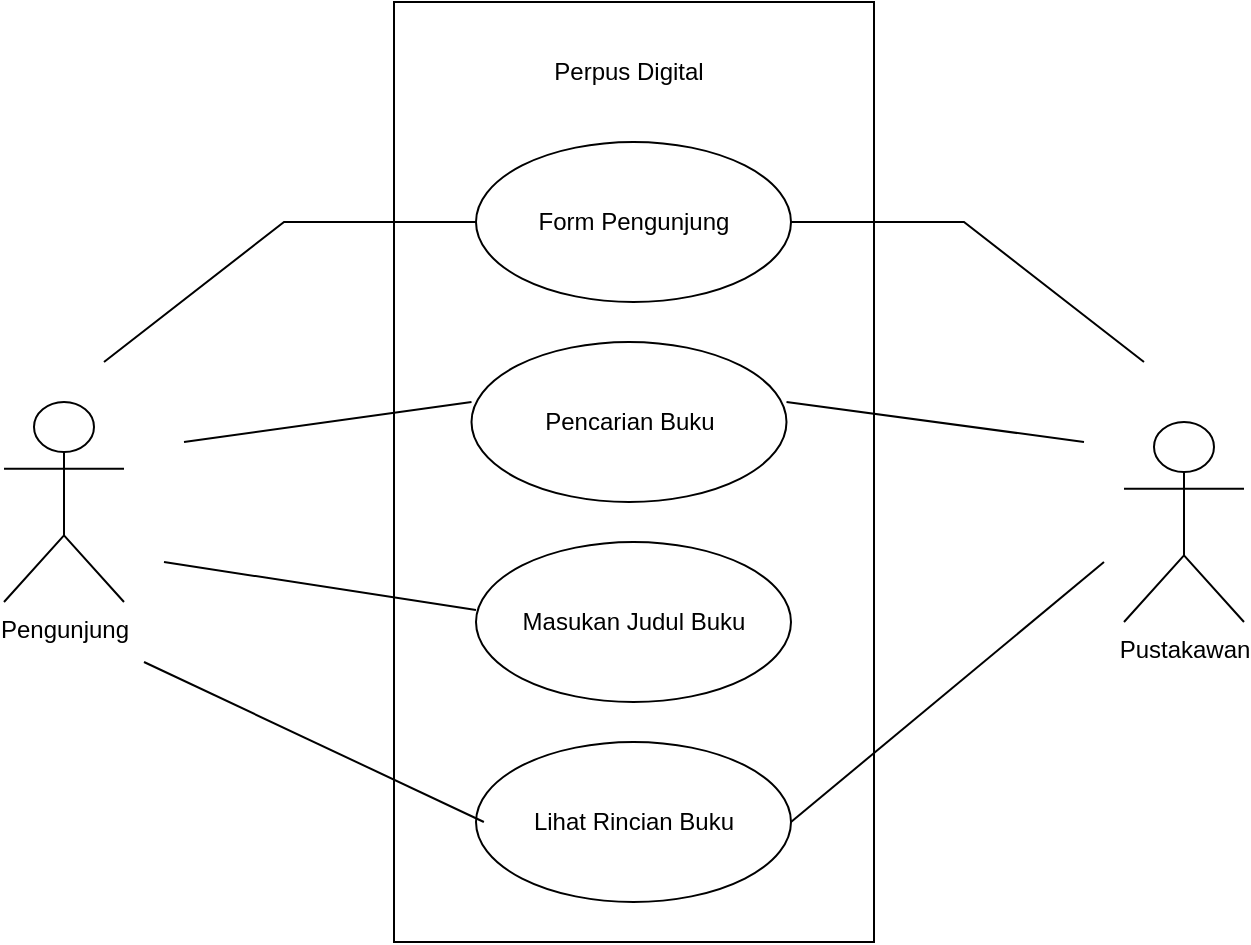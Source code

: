 <mxfile version="23.1.0" type="github">
  <diagram name="Page-1" id="oXxkOIt78vjTuQI7BejQ">
    <mxGraphModel dx="1114" dy="600" grid="1" gridSize="10" guides="1" tooltips="1" connect="1" arrows="1" fold="1" page="1" pageScale="1" pageWidth="850" pageHeight="1100" math="0" shadow="0">
      <root>
        <mxCell id="0" />
        <mxCell id="1" parent="0" />
        <mxCell id="caSLUMRjXra7VOvIVVeD-3" value="" style="rounded=0;whiteSpace=wrap;html=1;direction=south;" vertex="1" parent="1">
          <mxGeometry x="305" y="30" width="240" height="470" as="geometry" />
        </mxCell>
        <mxCell id="caSLUMRjXra7VOvIVVeD-4" value="Perpus Digital" style="text;html=1;strokeColor=none;fillColor=none;align=center;verticalAlign=middle;whiteSpace=wrap;rounded=0;" vertex="1" parent="1">
          <mxGeometry x="380" y="50" width="85" height="30" as="geometry" />
        </mxCell>
        <mxCell id="caSLUMRjXra7VOvIVVeD-5" value="Form Pengunjung" style="ellipse;whiteSpace=wrap;html=1;" vertex="1" parent="1">
          <mxGeometry x="346" y="100" width="157.5" height="80" as="geometry" />
        </mxCell>
        <mxCell id="caSLUMRjXra7VOvIVVeD-6" value="Pencarian Buku" style="ellipse;whiteSpace=wrap;html=1;" vertex="1" parent="1">
          <mxGeometry x="343.75" y="200" width="157.5" height="80" as="geometry" />
        </mxCell>
        <mxCell id="caSLUMRjXra7VOvIVVeD-7" value="Masukan Judul Buku" style="ellipse;whiteSpace=wrap;html=1;" vertex="1" parent="1">
          <mxGeometry x="346" y="300" width="157.5" height="80" as="geometry" />
        </mxCell>
        <mxCell id="caSLUMRjXra7VOvIVVeD-8" value="Lihat Rincian Buku" style="ellipse;whiteSpace=wrap;html=1;" vertex="1" parent="1">
          <mxGeometry x="346" y="400" width="157.5" height="80" as="geometry" />
        </mxCell>
        <mxCell id="caSLUMRjXra7VOvIVVeD-9" value="Pustakawan" style="shape=umlActor;verticalLabelPosition=bottom;verticalAlign=top;html=1;outlineConnect=0;" vertex="1" parent="1">
          <mxGeometry x="670" y="240" width="60" height="100" as="geometry" />
        </mxCell>
        <mxCell id="caSLUMRjXra7VOvIVVeD-12" value="Pengunjung" style="shape=umlActor;verticalLabelPosition=bottom;verticalAlign=top;html=1;outlineConnect=0;" vertex="1" parent="1">
          <mxGeometry x="110" y="230" width="60" height="100" as="geometry" />
        </mxCell>
        <mxCell id="caSLUMRjXra7VOvIVVeD-14" value="" style="endArrow=none;html=1;rounded=0;exitX=1;exitY=0.5;exitDx=0;exitDy=0;" edge="1" parent="1" source="caSLUMRjXra7VOvIVVeD-5">
          <mxGeometry width="50" height="50" relative="1" as="geometry">
            <mxPoint x="500" y="130" as="sourcePoint" />
            <mxPoint x="680" y="210" as="targetPoint" />
            <Array as="points">
              <mxPoint x="590" y="140" />
            </Array>
          </mxGeometry>
        </mxCell>
        <mxCell id="caSLUMRjXra7VOvIVVeD-16" value="" style="endArrow=none;html=1;rounded=0;entryX=0;entryY=0.5;entryDx=0;entryDy=0;" edge="1" parent="1" target="caSLUMRjXra7VOvIVVeD-5">
          <mxGeometry width="50" height="50" relative="1" as="geometry">
            <mxPoint x="160" y="210" as="sourcePoint" />
            <mxPoint x="250" y="120" as="targetPoint" />
            <Array as="points">
              <mxPoint x="250" y="140" />
            </Array>
          </mxGeometry>
        </mxCell>
        <mxCell id="caSLUMRjXra7VOvIVVeD-17" value="" style="endArrow=none;html=1;rounded=0;entryX=0.04;entryY=0.625;entryDx=0;entryDy=0;entryPerimeter=0;" edge="1" parent="1">
          <mxGeometry width="50" height="50" relative="1" as="geometry">
            <mxPoint x="200" y="250" as="sourcePoint" />
            <mxPoint x="343.75" y="230" as="targetPoint" />
          </mxGeometry>
        </mxCell>
        <mxCell id="caSLUMRjXra7VOvIVVeD-18" value="" style="endArrow=none;html=1;rounded=0;" edge="1" parent="1">
          <mxGeometry width="50" height="50" relative="1" as="geometry">
            <mxPoint x="501.25" y="230" as="sourcePoint" />
            <mxPoint x="650" y="250" as="targetPoint" />
          </mxGeometry>
        </mxCell>
        <mxCell id="caSLUMRjXra7VOvIVVeD-19" value="" style="endArrow=none;html=1;rounded=0;entryX=0;entryY=0.425;entryDx=0;entryDy=0;entryPerimeter=0;" edge="1" parent="1" target="caSLUMRjXra7VOvIVVeD-7">
          <mxGeometry width="50" height="50" relative="1" as="geometry">
            <mxPoint x="190" y="310" as="sourcePoint" />
            <mxPoint x="340" y="340" as="targetPoint" />
          </mxGeometry>
        </mxCell>
        <mxCell id="caSLUMRjXra7VOvIVVeD-20" value="" style="endArrow=none;html=1;rounded=0;entryX=0.025;entryY=0.5;entryDx=0;entryDy=0;entryPerimeter=0;" edge="1" parent="1" target="caSLUMRjXra7VOvIVVeD-8">
          <mxGeometry width="50" height="50" relative="1" as="geometry">
            <mxPoint x="180" y="360" as="sourcePoint" />
            <mxPoint x="340" y="440" as="targetPoint" />
          </mxGeometry>
        </mxCell>
        <mxCell id="caSLUMRjXra7VOvIVVeD-21" value="" style="endArrow=none;html=1;rounded=0;" edge="1" parent="1">
          <mxGeometry width="50" height="50" relative="1" as="geometry">
            <mxPoint x="503.5" y="440" as="sourcePoint" />
            <mxPoint x="660" y="310" as="targetPoint" />
          </mxGeometry>
        </mxCell>
      </root>
    </mxGraphModel>
  </diagram>
</mxfile>
